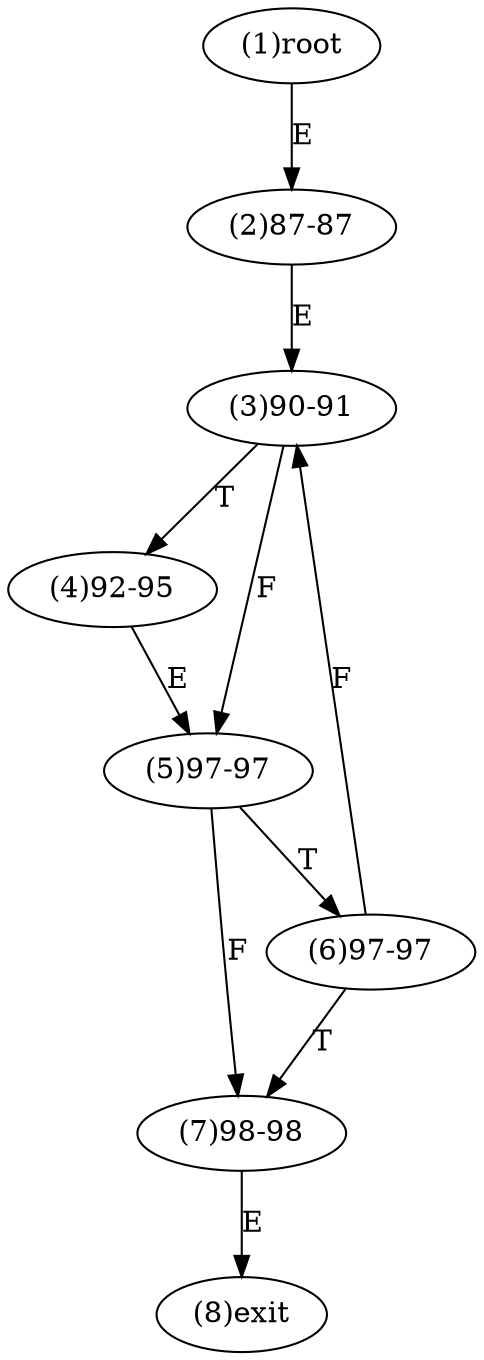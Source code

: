 digraph "" { 
1[ label="(1)root"];
2[ label="(2)87-87"];
3[ label="(3)90-91"];
4[ label="(4)92-95"];
5[ label="(5)97-97"];
6[ label="(6)97-97"];
7[ label="(7)98-98"];
8[ label="(8)exit"];
1->2[ label="E"];
2->3[ label="E"];
3->5[ label="F"];
3->4[ label="T"];
4->5[ label="E"];
5->7[ label="F"];
5->6[ label="T"];
6->3[ label="F"];
6->7[ label="T"];
7->8[ label="E"];
}